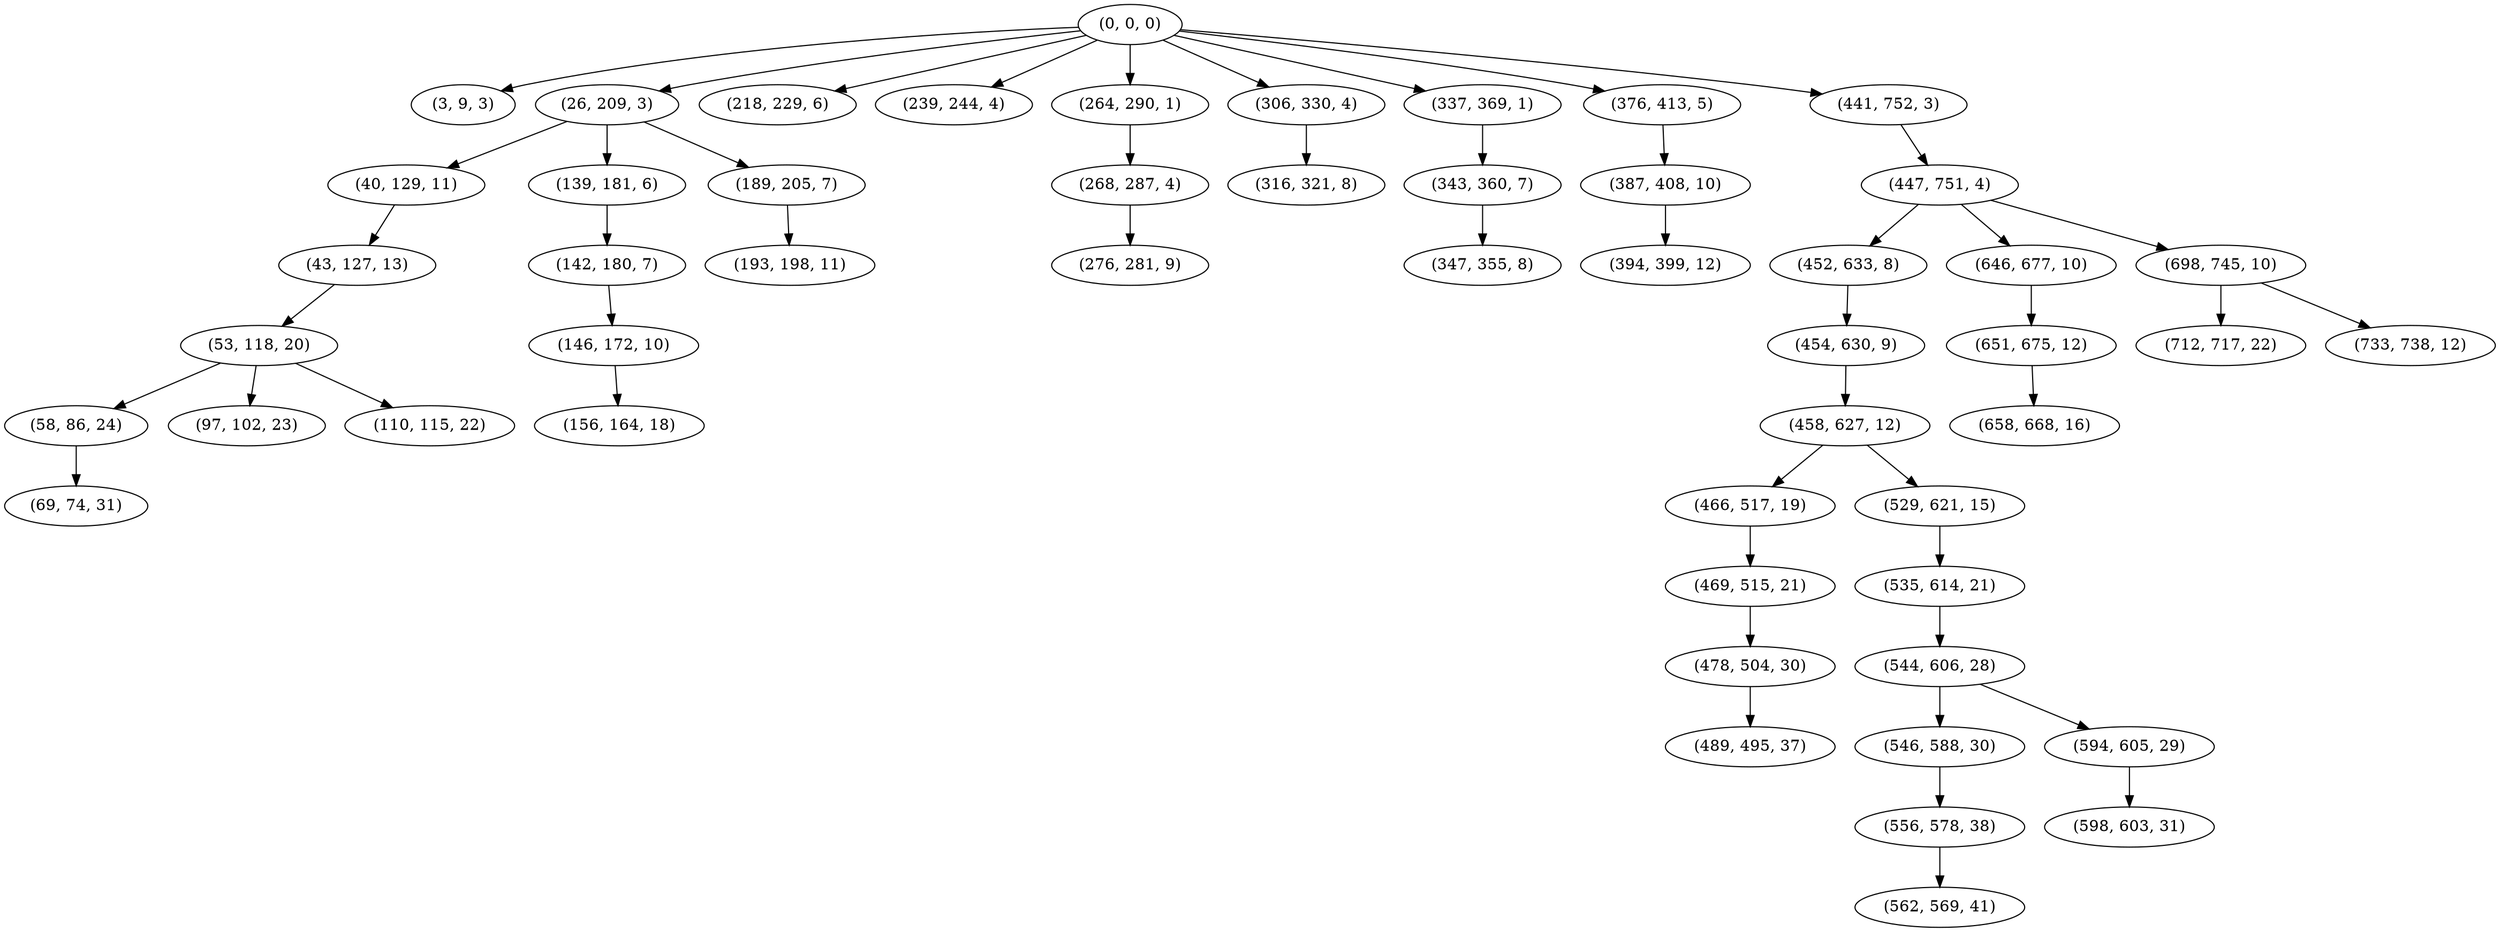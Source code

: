 digraph tree {
    "(0, 0, 0)";
    "(3, 9, 3)";
    "(26, 209, 3)";
    "(40, 129, 11)";
    "(43, 127, 13)";
    "(53, 118, 20)";
    "(58, 86, 24)";
    "(69, 74, 31)";
    "(97, 102, 23)";
    "(110, 115, 22)";
    "(139, 181, 6)";
    "(142, 180, 7)";
    "(146, 172, 10)";
    "(156, 164, 18)";
    "(189, 205, 7)";
    "(193, 198, 11)";
    "(218, 229, 6)";
    "(239, 244, 4)";
    "(264, 290, 1)";
    "(268, 287, 4)";
    "(276, 281, 9)";
    "(306, 330, 4)";
    "(316, 321, 8)";
    "(337, 369, 1)";
    "(343, 360, 7)";
    "(347, 355, 8)";
    "(376, 413, 5)";
    "(387, 408, 10)";
    "(394, 399, 12)";
    "(441, 752, 3)";
    "(447, 751, 4)";
    "(452, 633, 8)";
    "(454, 630, 9)";
    "(458, 627, 12)";
    "(466, 517, 19)";
    "(469, 515, 21)";
    "(478, 504, 30)";
    "(489, 495, 37)";
    "(529, 621, 15)";
    "(535, 614, 21)";
    "(544, 606, 28)";
    "(546, 588, 30)";
    "(556, 578, 38)";
    "(562, 569, 41)";
    "(594, 605, 29)";
    "(598, 603, 31)";
    "(646, 677, 10)";
    "(651, 675, 12)";
    "(658, 668, 16)";
    "(698, 745, 10)";
    "(712, 717, 22)";
    "(733, 738, 12)";
    "(0, 0, 0)" -> "(3, 9, 3)";
    "(0, 0, 0)" -> "(26, 209, 3)";
    "(0, 0, 0)" -> "(218, 229, 6)";
    "(0, 0, 0)" -> "(239, 244, 4)";
    "(0, 0, 0)" -> "(264, 290, 1)";
    "(0, 0, 0)" -> "(306, 330, 4)";
    "(0, 0, 0)" -> "(337, 369, 1)";
    "(0, 0, 0)" -> "(376, 413, 5)";
    "(0, 0, 0)" -> "(441, 752, 3)";
    "(26, 209, 3)" -> "(40, 129, 11)";
    "(26, 209, 3)" -> "(139, 181, 6)";
    "(26, 209, 3)" -> "(189, 205, 7)";
    "(40, 129, 11)" -> "(43, 127, 13)";
    "(43, 127, 13)" -> "(53, 118, 20)";
    "(53, 118, 20)" -> "(58, 86, 24)";
    "(53, 118, 20)" -> "(97, 102, 23)";
    "(53, 118, 20)" -> "(110, 115, 22)";
    "(58, 86, 24)" -> "(69, 74, 31)";
    "(139, 181, 6)" -> "(142, 180, 7)";
    "(142, 180, 7)" -> "(146, 172, 10)";
    "(146, 172, 10)" -> "(156, 164, 18)";
    "(189, 205, 7)" -> "(193, 198, 11)";
    "(264, 290, 1)" -> "(268, 287, 4)";
    "(268, 287, 4)" -> "(276, 281, 9)";
    "(306, 330, 4)" -> "(316, 321, 8)";
    "(337, 369, 1)" -> "(343, 360, 7)";
    "(343, 360, 7)" -> "(347, 355, 8)";
    "(376, 413, 5)" -> "(387, 408, 10)";
    "(387, 408, 10)" -> "(394, 399, 12)";
    "(441, 752, 3)" -> "(447, 751, 4)";
    "(447, 751, 4)" -> "(452, 633, 8)";
    "(447, 751, 4)" -> "(646, 677, 10)";
    "(447, 751, 4)" -> "(698, 745, 10)";
    "(452, 633, 8)" -> "(454, 630, 9)";
    "(454, 630, 9)" -> "(458, 627, 12)";
    "(458, 627, 12)" -> "(466, 517, 19)";
    "(458, 627, 12)" -> "(529, 621, 15)";
    "(466, 517, 19)" -> "(469, 515, 21)";
    "(469, 515, 21)" -> "(478, 504, 30)";
    "(478, 504, 30)" -> "(489, 495, 37)";
    "(529, 621, 15)" -> "(535, 614, 21)";
    "(535, 614, 21)" -> "(544, 606, 28)";
    "(544, 606, 28)" -> "(546, 588, 30)";
    "(544, 606, 28)" -> "(594, 605, 29)";
    "(546, 588, 30)" -> "(556, 578, 38)";
    "(556, 578, 38)" -> "(562, 569, 41)";
    "(594, 605, 29)" -> "(598, 603, 31)";
    "(646, 677, 10)" -> "(651, 675, 12)";
    "(651, 675, 12)" -> "(658, 668, 16)";
    "(698, 745, 10)" -> "(712, 717, 22)";
    "(698, 745, 10)" -> "(733, 738, 12)";
}
